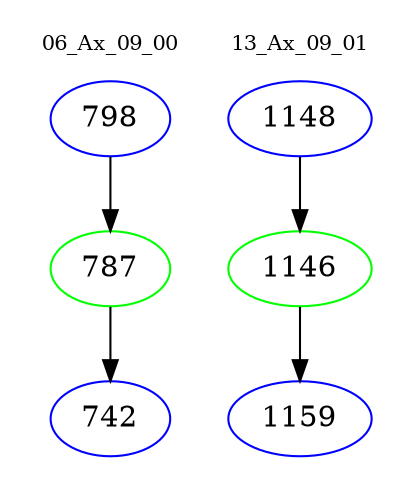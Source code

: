 digraph{
subgraph cluster_0 {
color = white
label = "06_Ax_09_00";
fontsize=10;
T0_798 [label="798", color="blue"]
T0_798 -> T0_787 [color="black"]
T0_787 [label="787", color="green"]
T0_787 -> T0_742 [color="black"]
T0_742 [label="742", color="blue"]
}
subgraph cluster_1 {
color = white
label = "13_Ax_09_01";
fontsize=10;
T1_1148 [label="1148", color="blue"]
T1_1148 -> T1_1146 [color="black"]
T1_1146 [label="1146", color="green"]
T1_1146 -> T1_1159 [color="black"]
T1_1159 [label="1159", color="blue"]
}
}
